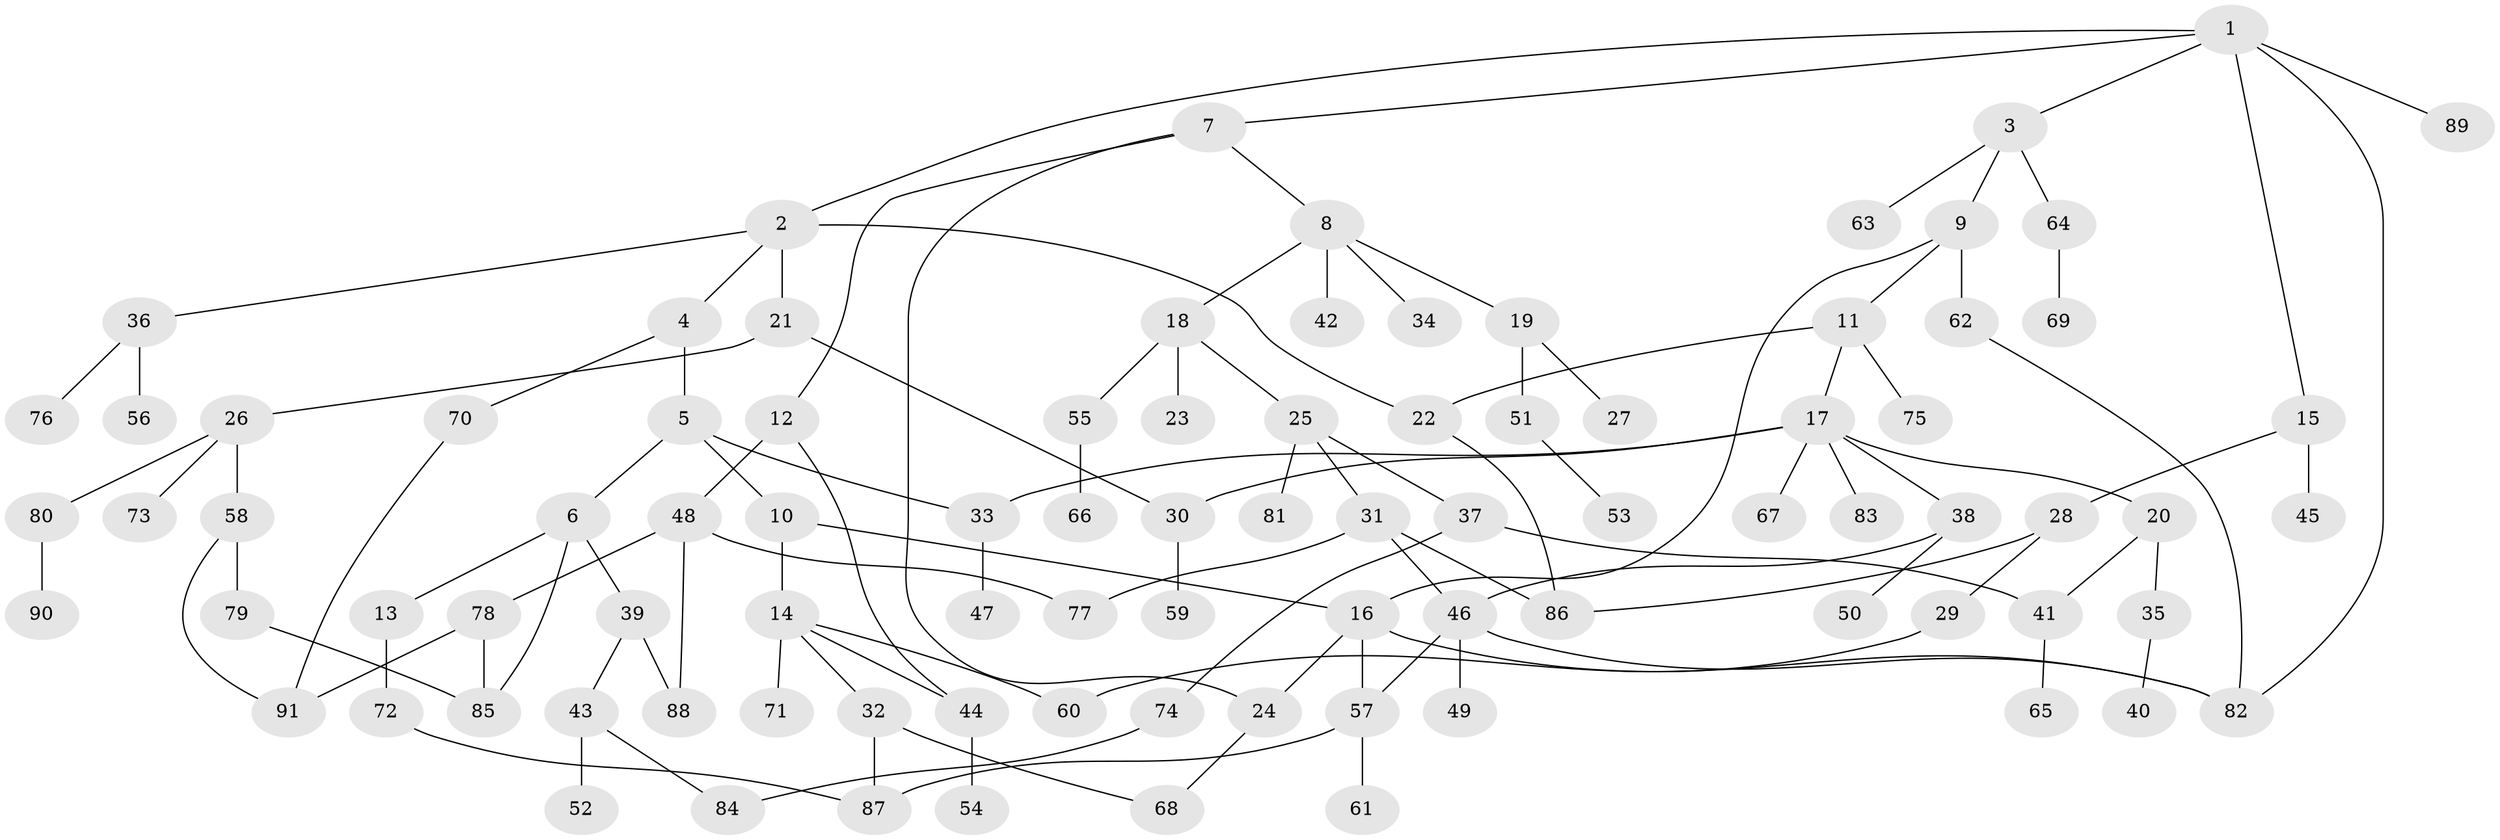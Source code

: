 // coarse degree distribution, {9: 0.022222222222222223, 2: 0.2222222222222222, 4: 0.044444444444444446, 1: 0.4, 3: 0.1111111111111111, 5: 0.15555555555555556, 13: 0.022222222222222223, 6: 0.022222222222222223}
// Generated by graph-tools (version 1.1) at 2025/02/03/05/25 17:02:35]
// undirected, 91 vertices, 115 edges
graph export_dot {
graph [start="1"]
  node [color=gray90,style=filled];
  1;
  2;
  3;
  4;
  5;
  6;
  7;
  8;
  9;
  10;
  11;
  12;
  13;
  14;
  15;
  16;
  17;
  18;
  19;
  20;
  21;
  22;
  23;
  24;
  25;
  26;
  27;
  28;
  29;
  30;
  31;
  32;
  33;
  34;
  35;
  36;
  37;
  38;
  39;
  40;
  41;
  42;
  43;
  44;
  45;
  46;
  47;
  48;
  49;
  50;
  51;
  52;
  53;
  54;
  55;
  56;
  57;
  58;
  59;
  60;
  61;
  62;
  63;
  64;
  65;
  66;
  67;
  68;
  69;
  70;
  71;
  72;
  73;
  74;
  75;
  76;
  77;
  78;
  79;
  80;
  81;
  82;
  83;
  84;
  85;
  86;
  87;
  88;
  89;
  90;
  91;
  1 -- 2;
  1 -- 3;
  1 -- 7;
  1 -- 15;
  1 -- 89;
  1 -- 82;
  2 -- 4;
  2 -- 21;
  2 -- 22;
  2 -- 36;
  3 -- 9;
  3 -- 63;
  3 -- 64;
  4 -- 5;
  4 -- 70;
  5 -- 6;
  5 -- 10;
  5 -- 33;
  6 -- 13;
  6 -- 39;
  6 -- 85;
  7 -- 8;
  7 -- 12;
  7 -- 24;
  8 -- 18;
  8 -- 19;
  8 -- 34;
  8 -- 42;
  9 -- 11;
  9 -- 62;
  9 -- 16;
  10 -- 14;
  10 -- 16;
  11 -- 17;
  11 -- 75;
  11 -- 22;
  12 -- 48;
  12 -- 44;
  13 -- 72;
  14 -- 32;
  14 -- 44;
  14 -- 71;
  14 -- 60;
  15 -- 28;
  15 -- 45;
  16 -- 24;
  16 -- 57;
  16 -- 82;
  17 -- 20;
  17 -- 30;
  17 -- 33;
  17 -- 38;
  17 -- 67;
  17 -- 83;
  18 -- 23;
  18 -- 25;
  18 -- 55;
  19 -- 27;
  19 -- 51;
  20 -- 35;
  20 -- 41;
  21 -- 26;
  21 -- 30;
  22 -- 86;
  24 -- 68;
  25 -- 31;
  25 -- 37;
  25 -- 81;
  26 -- 58;
  26 -- 73;
  26 -- 80;
  28 -- 29;
  28 -- 86;
  29 -- 60;
  30 -- 59;
  31 -- 46;
  31 -- 77;
  31 -- 86;
  32 -- 68;
  32 -- 87;
  33 -- 47;
  35 -- 40;
  36 -- 56;
  36 -- 76;
  37 -- 74;
  37 -- 41;
  38 -- 50;
  38 -- 46;
  39 -- 43;
  39 -- 88;
  41 -- 65;
  43 -- 52;
  43 -- 84;
  44 -- 54;
  46 -- 49;
  46 -- 82;
  46 -- 57;
  48 -- 78;
  48 -- 88;
  48 -- 77;
  51 -- 53;
  55 -- 66;
  57 -- 61;
  57 -- 87;
  58 -- 79;
  58 -- 91;
  62 -- 82;
  64 -- 69;
  70 -- 91;
  72 -- 87;
  74 -- 84;
  78 -- 85;
  78 -- 91;
  79 -- 85;
  80 -- 90;
}
